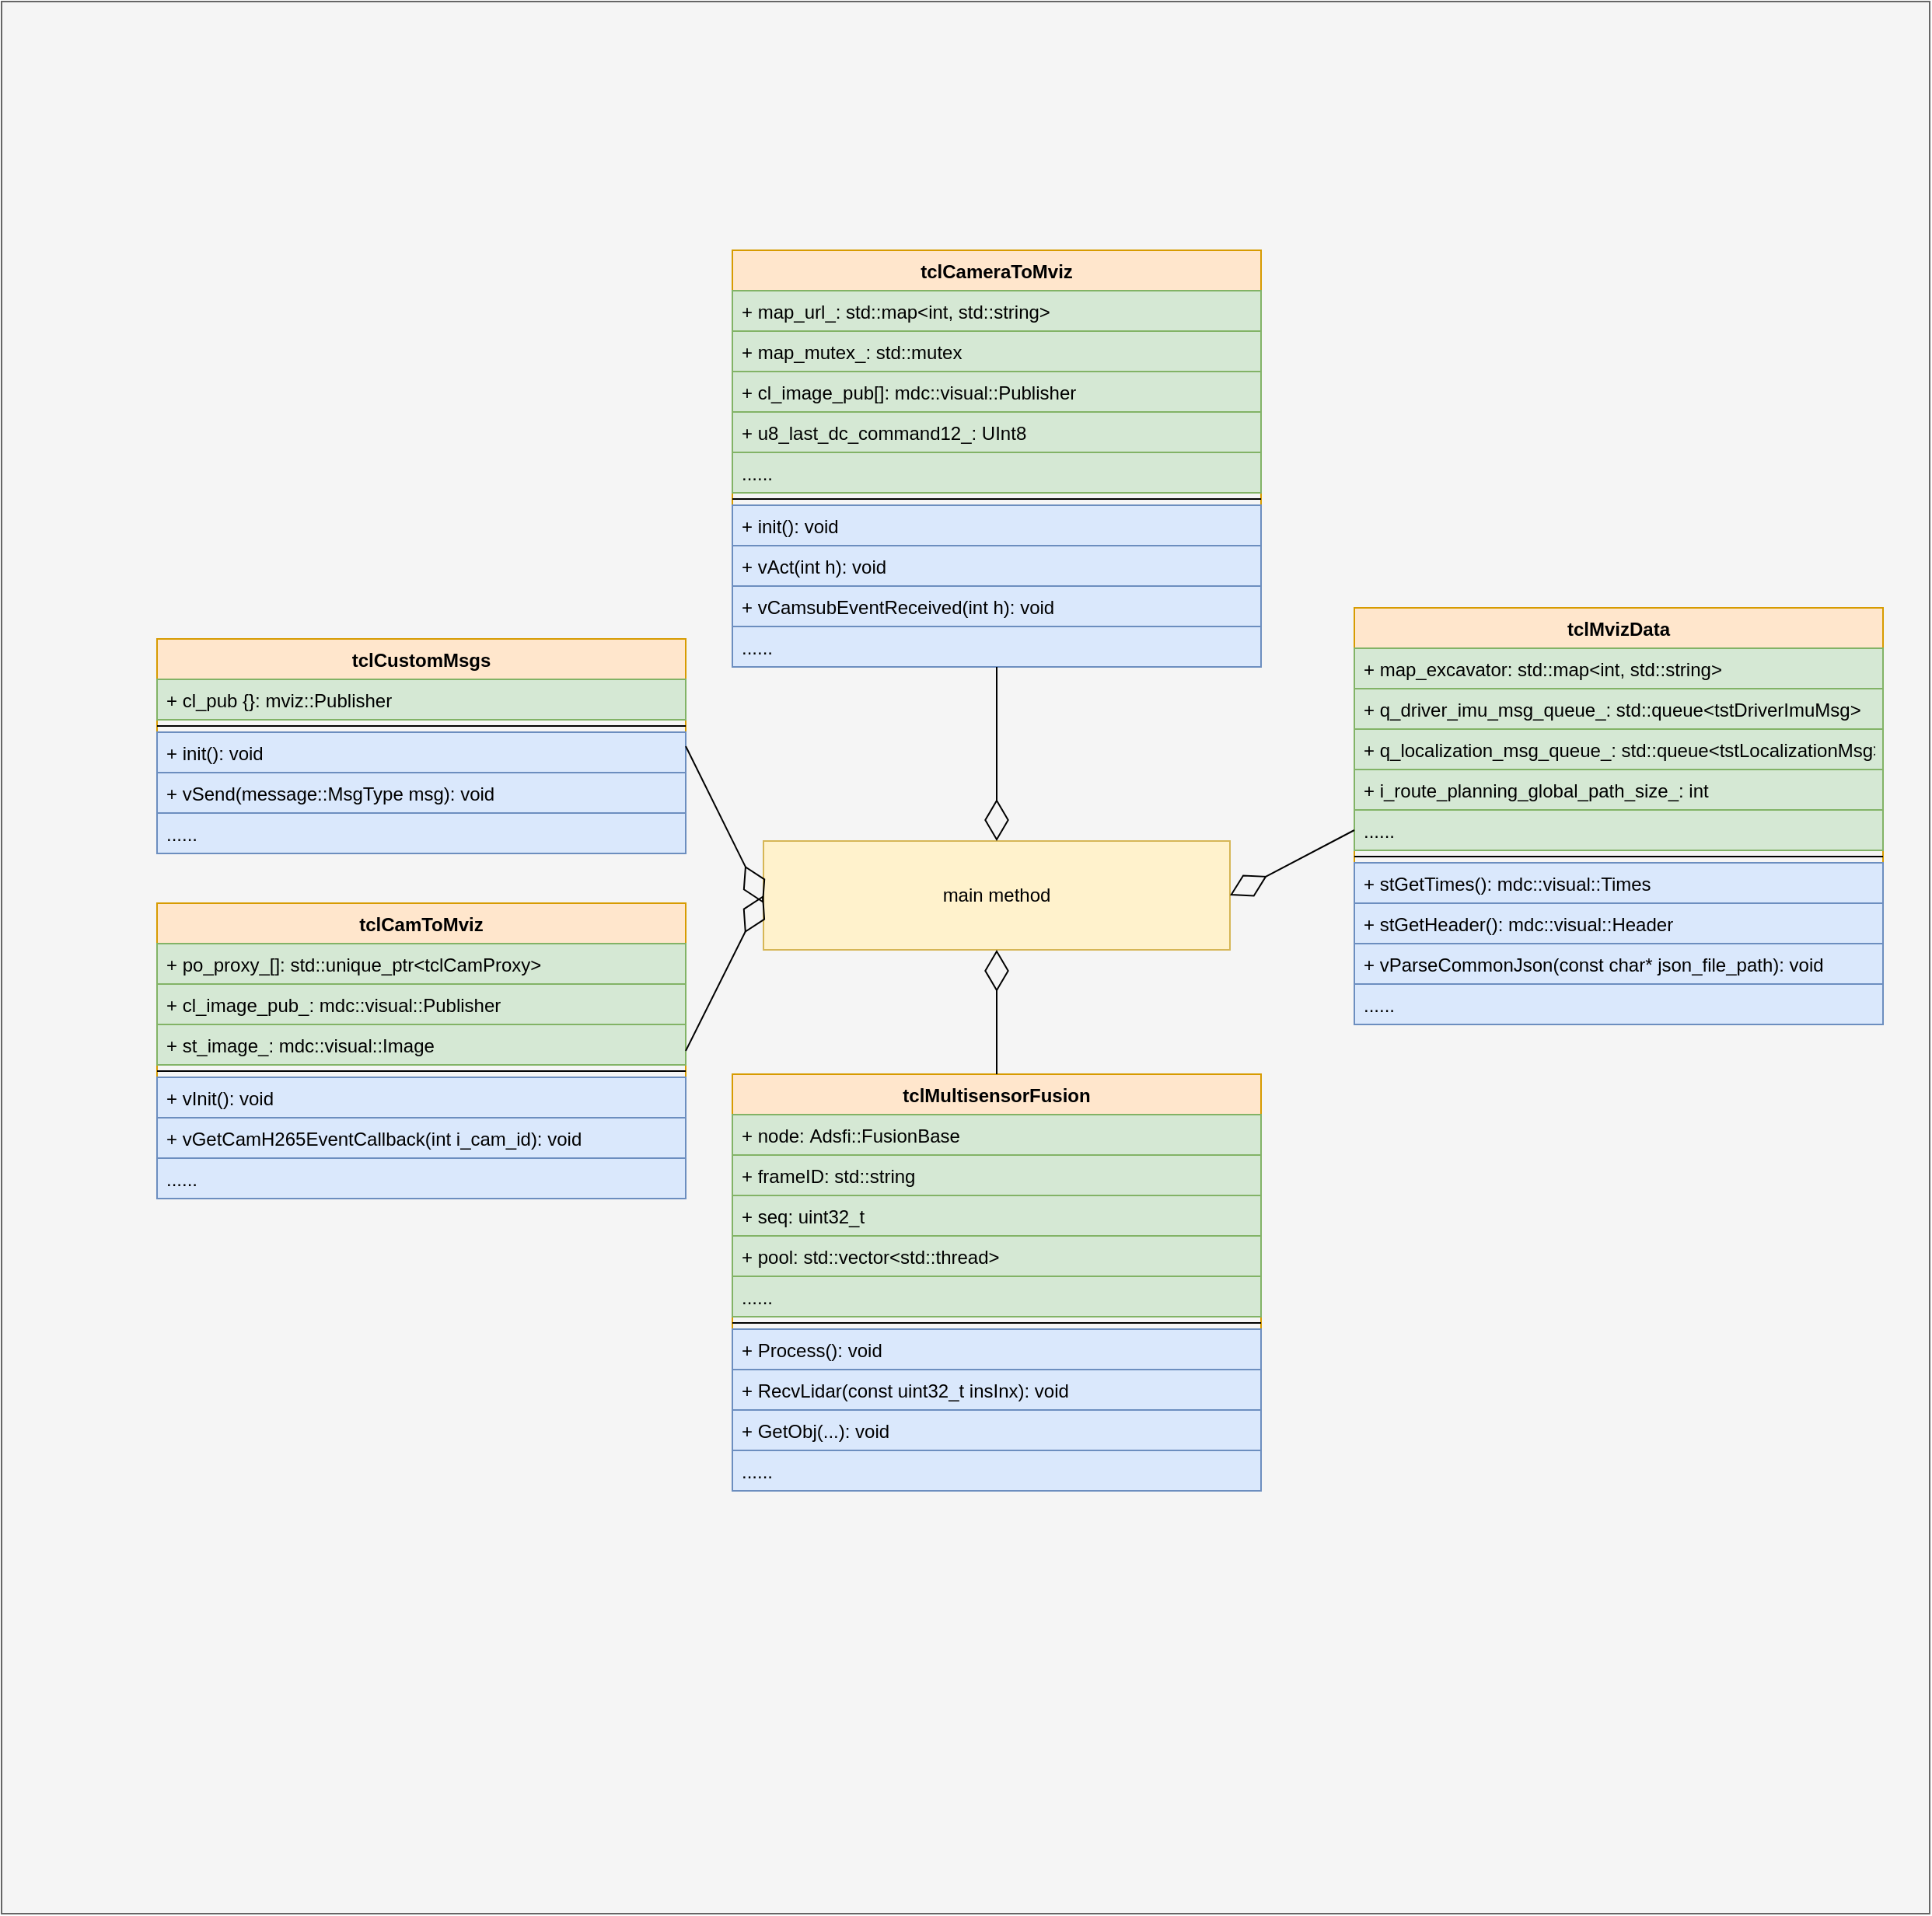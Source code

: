 <mxfile version="24.7.12">
  <diagram name="第 1 页" id="W9WyaWWv5T4NZFXBsFZA">
    <mxGraphModel dx="1050" dy="-604" grid="1" gridSize="10" guides="1" tooltips="1" connect="1" arrows="1" fold="1" page="1" pageScale="1" pageWidth="827" pageHeight="1169" math="0" shadow="0">
      <root>
        <mxCell id="0" />
        <mxCell id="1" parent="0" />
        <mxCell id="JcRhRHuoqdLiUcfikm3I-195" value="" style="html=1;fillColor=#f5f5f5;fontColor=#333333;strokeColor=#666666;" vertex="1" parent="1">
          <mxGeometry x="70" y="1430" width="1240" height="1230" as="geometry" />
        </mxCell>
        <mxCell id="JcRhRHuoqdLiUcfikm3I-196" value="tclCamToMviz" style="swimlane;fontStyle=1;align=center;verticalAlign=top;childLayout=stackLayout;horizontal=1;startSize=26;horizontalStack=0;resizeParent=1;resizeParentMax=0;resizeLast=0;collapsible=1;marginBottom=0;fillColor=#ffe6cc;strokeColor=#d79b00;" vertex="1" parent="1">
          <mxGeometry x="170" y="2010" width="340" height="190" as="geometry">
            <mxRectangle x="550" y="1606" width="130" height="30" as="alternateBounds" />
          </mxGeometry>
        </mxCell>
        <mxCell id="JcRhRHuoqdLiUcfikm3I-197" value="+ po_proxy_[]: std::unique_ptr&lt;tclCamProxy&gt;" style="text;strokeColor=#82b366;fillColor=#d5e8d4;align=left;verticalAlign=top;spacingLeft=4;spacingRight=4;overflow=hidden;rotatable=0;points=[[0,0.5],[1,0.5]];portConstraint=eastwest;" vertex="1" parent="JcRhRHuoqdLiUcfikm3I-196">
          <mxGeometry y="26" width="340" height="26" as="geometry" />
        </mxCell>
        <mxCell id="JcRhRHuoqdLiUcfikm3I-198" value="+ cl_image_pub_: mdc::visual::Publisher" style="text;strokeColor=#82b366;fillColor=#d5e8d4;align=left;verticalAlign=top;spacingLeft=4;spacingRight=4;overflow=hidden;rotatable=0;points=[[0,0.5],[1,0.5]];portConstraint=eastwest;" vertex="1" parent="JcRhRHuoqdLiUcfikm3I-196">
          <mxGeometry y="52" width="340" height="26" as="geometry" />
        </mxCell>
        <mxCell id="JcRhRHuoqdLiUcfikm3I-199" value="+ st_image_: mdc::visual::Image" style="text;strokeColor=#82b366;fillColor=#d5e8d4;align=left;verticalAlign=top;spacingLeft=4;spacingRight=4;overflow=hidden;rotatable=0;points=[[0,0.5],[1,0.5]];portConstraint=eastwest;" vertex="1" parent="JcRhRHuoqdLiUcfikm3I-196">
          <mxGeometry y="78" width="340" height="26" as="geometry" />
        </mxCell>
        <mxCell id="JcRhRHuoqdLiUcfikm3I-208" value="" style="line;strokeWidth=1;fillColor=none;align=left;verticalAlign=middle;spacingTop=-1;spacingLeft=3;spacingRight=3;rotatable=0;labelPosition=right;points=[];portConstraint=eastwest;" vertex="1" parent="JcRhRHuoqdLiUcfikm3I-196">
          <mxGeometry y="104" width="340" height="8" as="geometry" />
        </mxCell>
        <mxCell id="JcRhRHuoqdLiUcfikm3I-209" value="+ vInit(): void" style="text;strokeColor=#6c8ebf;fillColor=#dae8fc;align=left;verticalAlign=top;spacingLeft=4;spacingRight=4;overflow=hidden;rotatable=0;points=[[0,0.5],[1,0.5]];portConstraint=eastwest;" vertex="1" parent="JcRhRHuoqdLiUcfikm3I-196">
          <mxGeometry y="112" width="340" height="26" as="geometry" />
        </mxCell>
        <mxCell id="JcRhRHuoqdLiUcfikm3I-210" value="+ vGetCamH265EventCallback(int i_cam_id): void" style="text;strokeColor=#6c8ebf;fillColor=#dae8fc;align=left;verticalAlign=top;spacingLeft=4;spacingRight=4;overflow=hidden;rotatable=0;points=[[0,0.5],[1,0.5]];portConstraint=eastwest;" vertex="1" parent="JcRhRHuoqdLiUcfikm3I-196">
          <mxGeometry y="138" width="340" height="26" as="geometry" />
        </mxCell>
        <mxCell id="JcRhRHuoqdLiUcfikm3I-217" value="......" style="text;strokeColor=#6c8ebf;fillColor=#dae8fc;align=left;verticalAlign=top;spacingLeft=4;spacingRight=4;overflow=hidden;rotatable=0;points=[[0,0.5],[1,0.5]];portConstraint=eastwest;" vertex="1" parent="JcRhRHuoqdLiUcfikm3I-196">
          <mxGeometry y="164" width="340" height="26" as="geometry" />
        </mxCell>
        <mxCell id="JcRhRHuoqdLiUcfikm3I-211" value="main method" style="rounded=0;whiteSpace=wrap;html=1;fillColor=#fff2cc;strokeColor=#d6b656;" vertex="1" parent="1">
          <mxGeometry x="560" y="1970" width="300" height="70" as="geometry" />
        </mxCell>
        <mxCell id="JcRhRHuoqdLiUcfikm3I-212" value="" style="endArrow=diamondThin;endFill=0;endSize=24;html=1;rounded=0;exitX=1;exitY=0.5;exitDx=0;exitDy=0;" edge="1" parent="1" source="JcRhRHuoqdLiUcfikm3I-196">
          <mxGeometry width="160" relative="1" as="geometry">
            <mxPoint x="550" y="1860" as="sourcePoint" />
            <mxPoint x="560" y="2005" as="targetPoint" />
          </mxGeometry>
        </mxCell>
        <mxCell id="JcRhRHuoqdLiUcfikm3I-218" value="tclCameraToMviz" style="swimlane;fontStyle=1;align=center;verticalAlign=top;childLayout=stackLayout;horizontal=1;startSize=26;horizontalStack=0;resizeParent=1;resizeParentMax=0;resizeLast=0;collapsible=1;marginBottom=0;fillColor=#ffe6cc;strokeColor=#d79b00;" vertex="1" parent="1">
          <mxGeometry x="540" y="1590" width="340" height="268" as="geometry">
            <mxRectangle x="550" y="1606" width="130" height="30" as="alternateBounds" />
          </mxGeometry>
        </mxCell>
        <mxCell id="JcRhRHuoqdLiUcfikm3I-219" value="+ map_url_: std::map&lt;int, std::string&gt;" style="text;strokeColor=#82b366;fillColor=#d5e8d4;align=left;verticalAlign=top;spacingLeft=4;spacingRight=4;overflow=hidden;rotatable=0;points=[[0,0.5],[1,0.5]];portConstraint=eastwest;" vertex="1" parent="JcRhRHuoqdLiUcfikm3I-218">
          <mxGeometry y="26" width="340" height="26" as="geometry" />
        </mxCell>
        <mxCell id="JcRhRHuoqdLiUcfikm3I-220" value="+ map_mutex_: std::mutex" style="text;strokeColor=#82b366;fillColor=#d5e8d4;align=left;verticalAlign=top;spacingLeft=4;spacingRight=4;overflow=hidden;rotatable=0;points=[[0,0.5],[1,0.5]];portConstraint=eastwest;" vertex="1" parent="JcRhRHuoqdLiUcfikm3I-218">
          <mxGeometry y="52" width="340" height="26" as="geometry" />
        </mxCell>
        <mxCell id="JcRhRHuoqdLiUcfikm3I-228" value="+ cl_image_pub[]: mdc::visual::Publisher" style="text;strokeColor=#82b366;fillColor=#d5e8d4;align=left;verticalAlign=top;spacingLeft=4;spacingRight=4;overflow=hidden;rotatable=0;points=[[0,0.5],[1,0.5]];portConstraint=eastwest;" vertex="1" parent="JcRhRHuoqdLiUcfikm3I-218">
          <mxGeometry y="78" width="340" height="26" as="geometry" />
        </mxCell>
        <mxCell id="JcRhRHuoqdLiUcfikm3I-229" value="+ u8_last_dc_command12_: UInt8" style="text;strokeColor=#82b366;fillColor=#d5e8d4;align=left;verticalAlign=top;spacingLeft=4;spacingRight=4;overflow=hidden;rotatable=0;points=[[0,0.5],[1,0.5]];portConstraint=eastwest;" vertex="1" parent="JcRhRHuoqdLiUcfikm3I-218">
          <mxGeometry y="104" width="340" height="26" as="geometry" />
        </mxCell>
        <mxCell id="JcRhRHuoqdLiUcfikm3I-221" value="......" style="text;strokeColor=#82b366;fillColor=#d5e8d4;align=left;verticalAlign=top;spacingLeft=4;spacingRight=4;overflow=hidden;rotatable=0;points=[[0,0.5],[1,0.5]];portConstraint=eastwest;" vertex="1" parent="JcRhRHuoqdLiUcfikm3I-218">
          <mxGeometry y="130" width="340" height="26" as="geometry" />
        </mxCell>
        <mxCell id="JcRhRHuoqdLiUcfikm3I-222" value="" style="line;strokeWidth=1;fillColor=none;align=left;verticalAlign=middle;spacingTop=-1;spacingLeft=3;spacingRight=3;rotatable=0;labelPosition=right;points=[];portConstraint=eastwest;" vertex="1" parent="JcRhRHuoqdLiUcfikm3I-218">
          <mxGeometry y="156" width="340" height="8" as="geometry" />
        </mxCell>
        <mxCell id="JcRhRHuoqdLiUcfikm3I-223" value="+ init(): void" style="text;strokeColor=#6c8ebf;fillColor=#dae8fc;align=left;verticalAlign=top;spacingLeft=4;spacingRight=4;overflow=hidden;rotatable=0;points=[[0,0.5],[1,0.5]];portConstraint=eastwest;" vertex="1" parent="JcRhRHuoqdLiUcfikm3I-218">
          <mxGeometry y="164" width="340" height="26" as="geometry" />
        </mxCell>
        <mxCell id="JcRhRHuoqdLiUcfikm3I-224" value="+ vAct(int h): void" style="text;strokeColor=#6c8ebf;fillColor=#dae8fc;align=left;verticalAlign=top;spacingLeft=4;spacingRight=4;overflow=hidden;rotatable=0;points=[[0,0.5],[1,0.5]];portConstraint=eastwest;" vertex="1" parent="JcRhRHuoqdLiUcfikm3I-218">
          <mxGeometry y="190" width="340" height="26" as="geometry" />
        </mxCell>
        <mxCell id="JcRhRHuoqdLiUcfikm3I-230" value="+ vCamsubEventReceived(int h): void" style="text;strokeColor=#6c8ebf;fillColor=#dae8fc;align=left;verticalAlign=top;spacingLeft=4;spacingRight=4;overflow=hidden;rotatable=0;points=[[0,0.5],[1,0.5]];portConstraint=eastwest;" vertex="1" parent="JcRhRHuoqdLiUcfikm3I-218">
          <mxGeometry y="216" width="340" height="26" as="geometry" />
        </mxCell>
        <mxCell id="JcRhRHuoqdLiUcfikm3I-225" value="......" style="text;strokeColor=#6c8ebf;fillColor=#dae8fc;align=left;verticalAlign=top;spacingLeft=4;spacingRight=4;overflow=hidden;rotatable=0;points=[[0,0.5],[1,0.5]];portConstraint=eastwest;" vertex="1" parent="JcRhRHuoqdLiUcfikm3I-218">
          <mxGeometry y="242" width="340" height="26" as="geometry" />
        </mxCell>
        <mxCell id="JcRhRHuoqdLiUcfikm3I-226" value="" style="endArrow=diamondThin;endFill=0;endSize=24;html=1;rounded=0;entryX=0.5;entryY=0;entryDx=0;entryDy=0;exitX=0.5;exitY=1;exitDx=0;exitDy=0;" edge="1" parent="1" source="JcRhRHuoqdLiUcfikm3I-218" target="JcRhRHuoqdLiUcfikm3I-211">
          <mxGeometry width="160" relative="1" as="geometry">
            <mxPoint x="930" y="1904" as="sourcePoint" />
            <mxPoint x="790" y="1903" as="targetPoint" />
          </mxGeometry>
        </mxCell>
        <mxCell id="JcRhRHuoqdLiUcfikm3I-231" value="tclCustomMsgs" style="swimlane;fontStyle=1;align=center;verticalAlign=top;childLayout=stackLayout;horizontal=1;startSize=26;horizontalStack=0;resizeParent=1;resizeParentMax=0;resizeLast=0;collapsible=1;marginBottom=0;fillColor=#ffe6cc;strokeColor=#d79b00;" vertex="1" parent="1">
          <mxGeometry x="170" y="1840" width="340" height="138" as="geometry">
            <mxRectangle x="550" y="1606" width="130" height="30" as="alternateBounds" />
          </mxGeometry>
        </mxCell>
        <mxCell id="JcRhRHuoqdLiUcfikm3I-232" value="+ cl_pub {}: mviz::Publisher" style="text;strokeColor=#82b366;fillColor=#d5e8d4;align=left;verticalAlign=top;spacingLeft=4;spacingRight=4;overflow=hidden;rotatable=0;points=[[0,0.5],[1,0.5]];portConstraint=eastwest;" vertex="1" parent="JcRhRHuoqdLiUcfikm3I-231">
          <mxGeometry y="26" width="340" height="26" as="geometry" />
        </mxCell>
        <mxCell id="JcRhRHuoqdLiUcfikm3I-235" value="" style="line;strokeWidth=1;fillColor=none;align=left;verticalAlign=middle;spacingTop=-1;spacingLeft=3;spacingRight=3;rotatable=0;labelPosition=right;points=[];portConstraint=eastwest;" vertex="1" parent="JcRhRHuoqdLiUcfikm3I-231">
          <mxGeometry y="52" width="340" height="8" as="geometry" />
        </mxCell>
        <mxCell id="JcRhRHuoqdLiUcfikm3I-236" value="+ init(): void" style="text;strokeColor=#6c8ebf;fillColor=#dae8fc;align=left;verticalAlign=top;spacingLeft=4;spacingRight=4;overflow=hidden;rotatable=0;points=[[0,0.5],[1,0.5]];portConstraint=eastwest;" vertex="1" parent="JcRhRHuoqdLiUcfikm3I-231">
          <mxGeometry y="60" width="340" height="26" as="geometry" />
        </mxCell>
        <mxCell id="JcRhRHuoqdLiUcfikm3I-237" value="+ vSend(message::MsgType msg): void" style="text;strokeColor=#6c8ebf;fillColor=#dae8fc;align=left;verticalAlign=top;spacingLeft=4;spacingRight=4;overflow=hidden;rotatable=0;points=[[0,0.5],[1,0.5]];portConstraint=eastwest;" vertex="1" parent="JcRhRHuoqdLiUcfikm3I-231">
          <mxGeometry y="86" width="340" height="26" as="geometry" />
        </mxCell>
        <mxCell id="JcRhRHuoqdLiUcfikm3I-238" value="......" style="text;strokeColor=#6c8ebf;fillColor=#dae8fc;align=left;verticalAlign=top;spacingLeft=4;spacingRight=4;overflow=hidden;rotatable=0;points=[[0,0.5],[1,0.5]];portConstraint=eastwest;" vertex="1" parent="JcRhRHuoqdLiUcfikm3I-231">
          <mxGeometry y="112" width="340" height="26" as="geometry" />
        </mxCell>
        <mxCell id="JcRhRHuoqdLiUcfikm3I-239" value="" style="endArrow=diamondThin;endFill=0;endSize=24;html=1;rounded=0;exitX=1;exitY=0.5;exitDx=0;exitDy=0;" edge="1" parent="1" source="JcRhRHuoqdLiUcfikm3I-231">
          <mxGeometry width="160" relative="1" as="geometry">
            <mxPoint x="720" y="1868" as="sourcePoint" />
            <mxPoint x="560" y="2010" as="targetPoint" />
          </mxGeometry>
        </mxCell>
        <mxCell id="JcRhRHuoqdLiUcfikm3I-240" value="tclMultisensorFusion" style="swimlane;fontStyle=1;align=center;verticalAlign=top;childLayout=stackLayout;horizontal=1;startSize=26;horizontalStack=0;resizeParent=1;resizeParentMax=0;resizeLast=0;collapsible=1;marginBottom=0;fillColor=#ffe6cc;strokeColor=#d79b00;" vertex="1" parent="1">
          <mxGeometry x="540" y="2120" width="340" height="268" as="geometry">
            <mxRectangle x="550" y="1606" width="130" height="30" as="alternateBounds" />
          </mxGeometry>
        </mxCell>
        <mxCell id="JcRhRHuoqdLiUcfikm3I-241" value="+ node: Adsfi::FusionBase" style="text;strokeColor=#82b366;fillColor=#d5e8d4;align=left;verticalAlign=top;spacingLeft=4;spacingRight=4;overflow=hidden;rotatable=0;points=[[0,0.5],[1,0.5]];portConstraint=eastwest;" vertex="1" parent="JcRhRHuoqdLiUcfikm3I-240">
          <mxGeometry y="26" width="340" height="26" as="geometry" />
        </mxCell>
        <mxCell id="JcRhRHuoqdLiUcfikm3I-242" value="+ frameID: std::string" style="text;strokeColor=#82b366;fillColor=#d5e8d4;align=left;verticalAlign=top;spacingLeft=4;spacingRight=4;overflow=hidden;rotatable=0;points=[[0,0.5],[1,0.5]];portConstraint=eastwest;" vertex="1" parent="JcRhRHuoqdLiUcfikm3I-240">
          <mxGeometry y="52" width="340" height="26" as="geometry" />
        </mxCell>
        <mxCell id="JcRhRHuoqdLiUcfikm3I-243" value="+ seq: uint32_t" style="text;strokeColor=#82b366;fillColor=#d5e8d4;align=left;verticalAlign=top;spacingLeft=4;spacingRight=4;overflow=hidden;rotatable=0;points=[[0,0.5],[1,0.5]];portConstraint=eastwest;" vertex="1" parent="JcRhRHuoqdLiUcfikm3I-240">
          <mxGeometry y="78" width="340" height="26" as="geometry" />
        </mxCell>
        <mxCell id="JcRhRHuoqdLiUcfikm3I-244" value="+ pool: std::vector&lt;std::thread&gt;" style="text;strokeColor=#82b366;fillColor=#d5e8d4;align=left;verticalAlign=top;spacingLeft=4;spacingRight=4;overflow=hidden;rotatable=0;points=[[0,0.5],[1,0.5]];portConstraint=eastwest;" vertex="1" parent="JcRhRHuoqdLiUcfikm3I-240">
          <mxGeometry y="104" width="340" height="26" as="geometry" />
        </mxCell>
        <mxCell id="JcRhRHuoqdLiUcfikm3I-251" value="......" style="text;strokeColor=#82b366;fillColor=#d5e8d4;align=left;verticalAlign=top;spacingLeft=4;spacingRight=4;overflow=hidden;rotatable=0;points=[[0,0.5],[1,0.5]];portConstraint=eastwest;" vertex="1" parent="JcRhRHuoqdLiUcfikm3I-240">
          <mxGeometry y="130" width="340" height="26" as="geometry" />
        </mxCell>
        <mxCell id="JcRhRHuoqdLiUcfikm3I-246" value="" style="line;strokeWidth=1;fillColor=none;align=left;verticalAlign=middle;spacingTop=-1;spacingLeft=3;spacingRight=3;rotatable=0;labelPosition=right;points=[];portConstraint=eastwest;" vertex="1" parent="JcRhRHuoqdLiUcfikm3I-240">
          <mxGeometry y="156" width="340" height="8" as="geometry" />
        </mxCell>
        <mxCell id="JcRhRHuoqdLiUcfikm3I-247" value="+ Process(): void" style="text;strokeColor=#6c8ebf;fillColor=#dae8fc;align=left;verticalAlign=top;spacingLeft=4;spacingRight=4;overflow=hidden;rotatable=0;points=[[0,0.5],[1,0.5]];portConstraint=eastwest;" vertex="1" parent="JcRhRHuoqdLiUcfikm3I-240">
          <mxGeometry y="164" width="340" height="26" as="geometry" />
        </mxCell>
        <mxCell id="JcRhRHuoqdLiUcfikm3I-248" value="+ RecvLidar(const uint32_t insInx): void" style="text;strokeColor=#6c8ebf;fillColor=#dae8fc;align=left;verticalAlign=top;spacingLeft=4;spacingRight=4;overflow=hidden;rotatable=0;points=[[0,0.5],[1,0.5]];portConstraint=eastwest;" vertex="1" parent="JcRhRHuoqdLiUcfikm3I-240">
          <mxGeometry y="190" width="340" height="26" as="geometry" />
        </mxCell>
        <mxCell id="JcRhRHuoqdLiUcfikm3I-249" value="+ GetObj(...): void" style="text;strokeColor=#6c8ebf;fillColor=#dae8fc;align=left;verticalAlign=top;spacingLeft=4;spacingRight=4;overflow=hidden;rotatable=0;points=[[0,0.5],[1,0.5]];portConstraint=eastwest;" vertex="1" parent="JcRhRHuoqdLiUcfikm3I-240">
          <mxGeometry y="216" width="340" height="26" as="geometry" />
        </mxCell>
        <mxCell id="JcRhRHuoqdLiUcfikm3I-250" value="......" style="text;strokeColor=#6c8ebf;fillColor=#dae8fc;align=left;verticalAlign=top;spacingLeft=4;spacingRight=4;overflow=hidden;rotatable=0;points=[[0,0.5],[1,0.5]];portConstraint=eastwest;" vertex="1" parent="JcRhRHuoqdLiUcfikm3I-240">
          <mxGeometry y="242" width="340" height="26" as="geometry" />
        </mxCell>
        <mxCell id="JcRhRHuoqdLiUcfikm3I-252" value="" style="endArrow=diamondThin;endFill=0;endSize=24;html=1;rounded=0;entryX=0.5;entryY=1;entryDx=0;entryDy=0;exitX=0.5;exitY=0;exitDx=0;exitDy=0;" edge="1" parent="1" source="JcRhRHuoqdLiUcfikm3I-240" target="JcRhRHuoqdLiUcfikm3I-211">
          <mxGeometry width="160" relative="1" as="geometry">
            <mxPoint x="570" y="2015" as="sourcePoint" />
            <mxPoint x="510" y="1989" as="targetPoint" />
          </mxGeometry>
        </mxCell>
        <mxCell id="JcRhRHuoqdLiUcfikm3I-253" value="tclMvizData" style="swimlane;fontStyle=1;align=center;verticalAlign=top;childLayout=stackLayout;horizontal=1;startSize=26;horizontalStack=0;resizeParent=1;resizeParentMax=0;resizeLast=0;collapsible=1;marginBottom=0;fillColor=#ffe6cc;strokeColor=#d79b00;" vertex="1" parent="1">
          <mxGeometry x="940" y="1820" width="340" height="268" as="geometry">
            <mxRectangle x="550" y="1606" width="130" height="30" as="alternateBounds" />
          </mxGeometry>
        </mxCell>
        <mxCell id="JcRhRHuoqdLiUcfikm3I-254" value="+ map_excavator: std::map&lt;int, std::string&gt;" style="text;strokeColor=#82b366;fillColor=#d5e8d4;align=left;verticalAlign=top;spacingLeft=4;spacingRight=4;overflow=hidden;rotatable=0;points=[[0,0.5],[1,0.5]];portConstraint=eastwest;" vertex="1" parent="JcRhRHuoqdLiUcfikm3I-253">
          <mxGeometry y="26" width="340" height="26" as="geometry" />
        </mxCell>
        <mxCell id="JcRhRHuoqdLiUcfikm3I-255" value="+ q_driver_imu_msg_queue_: std::queue&lt;tstDriverImuMsg&gt;" style="text;strokeColor=#82b366;fillColor=#d5e8d4;align=left;verticalAlign=top;spacingLeft=4;spacingRight=4;overflow=hidden;rotatable=0;points=[[0,0.5],[1,0.5]];portConstraint=eastwest;" vertex="1" parent="JcRhRHuoqdLiUcfikm3I-253">
          <mxGeometry y="52" width="340" height="26" as="geometry" />
        </mxCell>
        <mxCell id="JcRhRHuoqdLiUcfikm3I-256" value="+ q_localization_msg_queue_: std::queue&lt;tstLocalizationMsg&gt;" style="text;strokeColor=#82b366;fillColor=#d5e8d4;align=left;verticalAlign=top;spacingLeft=4;spacingRight=4;overflow=hidden;rotatable=0;points=[[0,0.5],[1,0.5]];portConstraint=eastwest;" vertex="1" parent="JcRhRHuoqdLiUcfikm3I-253">
          <mxGeometry y="78" width="340" height="26" as="geometry" />
        </mxCell>
        <mxCell id="JcRhRHuoqdLiUcfikm3I-257" value="+ i_route_planning_global_path_size_: int" style="text;strokeColor=#82b366;fillColor=#d5e8d4;align=left;verticalAlign=top;spacingLeft=4;spacingRight=4;overflow=hidden;rotatable=0;points=[[0,0.5],[1,0.5]];portConstraint=eastwest;" vertex="1" parent="JcRhRHuoqdLiUcfikm3I-253">
          <mxGeometry y="104" width="340" height="26" as="geometry" />
        </mxCell>
        <mxCell id="JcRhRHuoqdLiUcfikm3I-258" value="......" style="text;strokeColor=#82b366;fillColor=#d5e8d4;align=left;verticalAlign=top;spacingLeft=4;spacingRight=4;overflow=hidden;rotatable=0;points=[[0,0.5],[1,0.5]];portConstraint=eastwest;" vertex="1" parent="JcRhRHuoqdLiUcfikm3I-253">
          <mxGeometry y="130" width="340" height="26" as="geometry" />
        </mxCell>
        <mxCell id="JcRhRHuoqdLiUcfikm3I-259" value="" style="line;strokeWidth=1;fillColor=none;align=left;verticalAlign=middle;spacingTop=-1;spacingLeft=3;spacingRight=3;rotatable=0;labelPosition=right;points=[];portConstraint=eastwest;" vertex="1" parent="JcRhRHuoqdLiUcfikm3I-253">
          <mxGeometry y="156" width="340" height="8" as="geometry" />
        </mxCell>
        <mxCell id="JcRhRHuoqdLiUcfikm3I-260" value="+ stGetTimes(): mdc::visual::Times" style="text;strokeColor=#6c8ebf;fillColor=#dae8fc;align=left;verticalAlign=top;spacingLeft=4;spacingRight=4;overflow=hidden;rotatable=0;points=[[0,0.5],[1,0.5]];portConstraint=eastwest;" vertex="1" parent="JcRhRHuoqdLiUcfikm3I-253">
          <mxGeometry y="164" width="340" height="26" as="geometry" />
        </mxCell>
        <mxCell id="JcRhRHuoqdLiUcfikm3I-261" value="+ stGetHeader(): mdc::visual::Header" style="text;strokeColor=#6c8ebf;fillColor=#dae8fc;align=left;verticalAlign=top;spacingLeft=4;spacingRight=4;overflow=hidden;rotatable=0;points=[[0,0.5],[1,0.5]];portConstraint=eastwest;" vertex="1" parent="JcRhRHuoqdLiUcfikm3I-253">
          <mxGeometry y="190" width="340" height="26" as="geometry" />
        </mxCell>
        <mxCell id="JcRhRHuoqdLiUcfikm3I-262" value="+ vParseCommonJson(const char* json_file_path): void" style="text;strokeColor=#6c8ebf;fillColor=#dae8fc;align=left;verticalAlign=top;spacingLeft=4;spacingRight=4;overflow=hidden;rotatable=0;points=[[0,0.5],[1,0.5]];portConstraint=eastwest;" vertex="1" parent="JcRhRHuoqdLiUcfikm3I-253">
          <mxGeometry y="216" width="340" height="26" as="geometry" />
        </mxCell>
        <mxCell id="JcRhRHuoqdLiUcfikm3I-263" value="......" style="text;strokeColor=#6c8ebf;fillColor=#dae8fc;align=left;verticalAlign=top;spacingLeft=4;spacingRight=4;overflow=hidden;rotatable=0;points=[[0,0.5],[1,0.5]];portConstraint=eastwest;" vertex="1" parent="JcRhRHuoqdLiUcfikm3I-253">
          <mxGeometry y="242" width="340" height="26" as="geometry" />
        </mxCell>
        <mxCell id="JcRhRHuoqdLiUcfikm3I-264" value="" style="endArrow=diamondThin;endFill=0;endSize=24;html=1;rounded=0;entryX=1;entryY=0.5;entryDx=0;entryDy=0;exitX=0;exitY=0.5;exitDx=0;exitDy=0;" edge="1" parent="1" source="JcRhRHuoqdLiUcfikm3I-258" target="JcRhRHuoqdLiUcfikm3I-211">
          <mxGeometry width="160" relative="1" as="geometry">
            <mxPoint x="720" y="1868" as="sourcePoint" />
            <mxPoint x="720" y="1980" as="targetPoint" />
          </mxGeometry>
        </mxCell>
      </root>
    </mxGraphModel>
  </diagram>
</mxfile>
